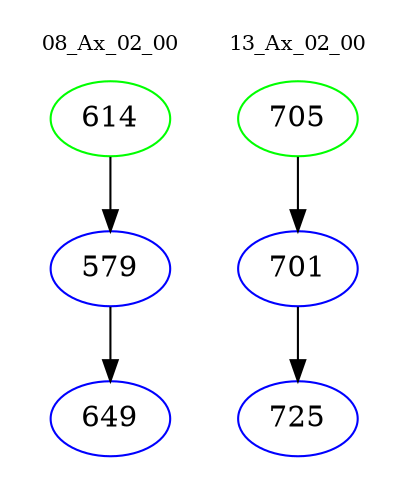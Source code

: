 digraph{
subgraph cluster_0 {
color = white
label = "08_Ax_02_00";
fontsize=10;
T0_614 [label="614", color="green"]
T0_614 -> T0_579 [color="black"]
T0_579 [label="579", color="blue"]
T0_579 -> T0_649 [color="black"]
T0_649 [label="649", color="blue"]
}
subgraph cluster_1 {
color = white
label = "13_Ax_02_00";
fontsize=10;
T1_705 [label="705", color="green"]
T1_705 -> T1_701 [color="black"]
T1_701 [label="701", color="blue"]
T1_701 -> T1_725 [color="black"]
T1_725 [label="725", color="blue"]
}
}
